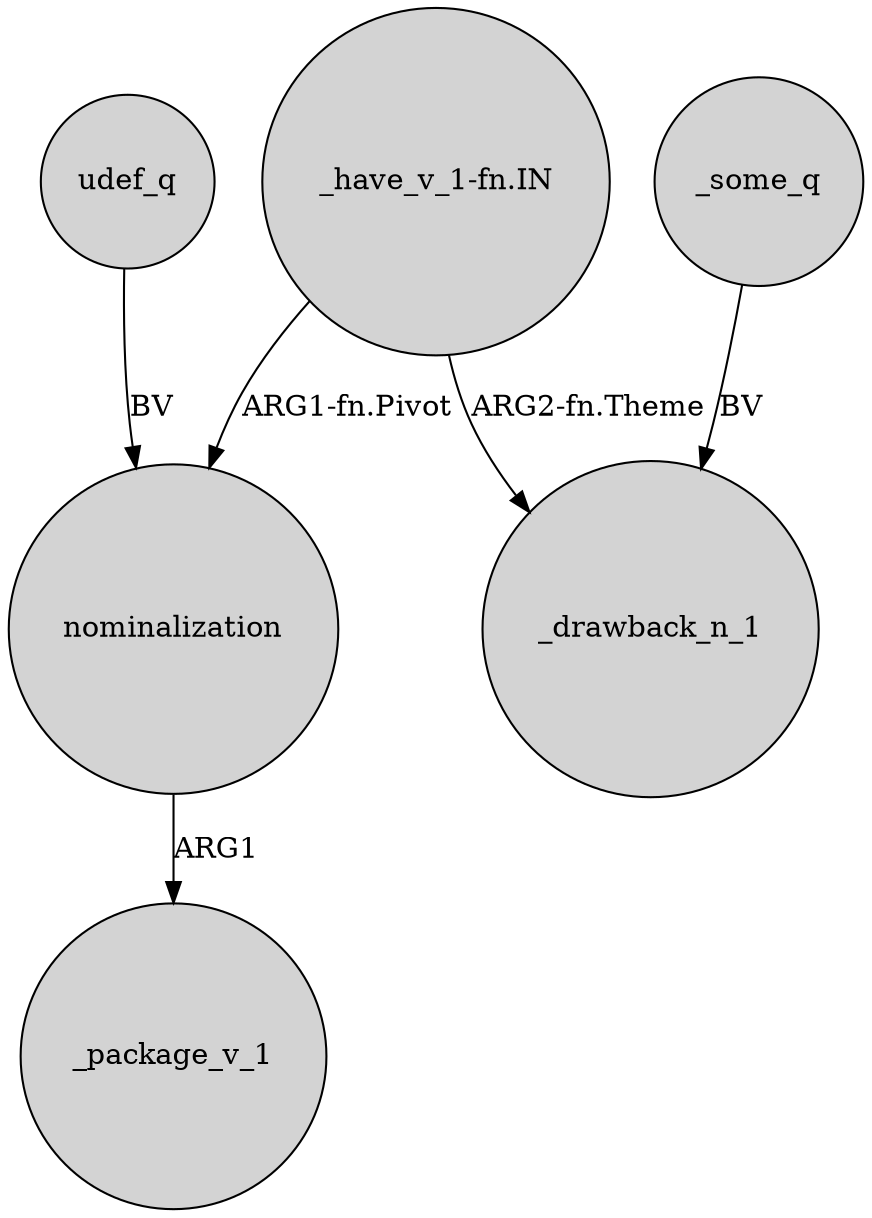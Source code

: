 digraph {
	node [shape=circle style=filled]
	nominalization -> _package_v_1 [label=ARG1]
	"_have_v_1-fn.IN" -> _drawback_n_1 [label="ARG2-fn.Theme"]
	"_have_v_1-fn.IN" -> nominalization [label="ARG1-fn.Pivot"]
	udef_q -> nominalization [label=BV]
	_some_q -> _drawback_n_1 [label=BV]
}
